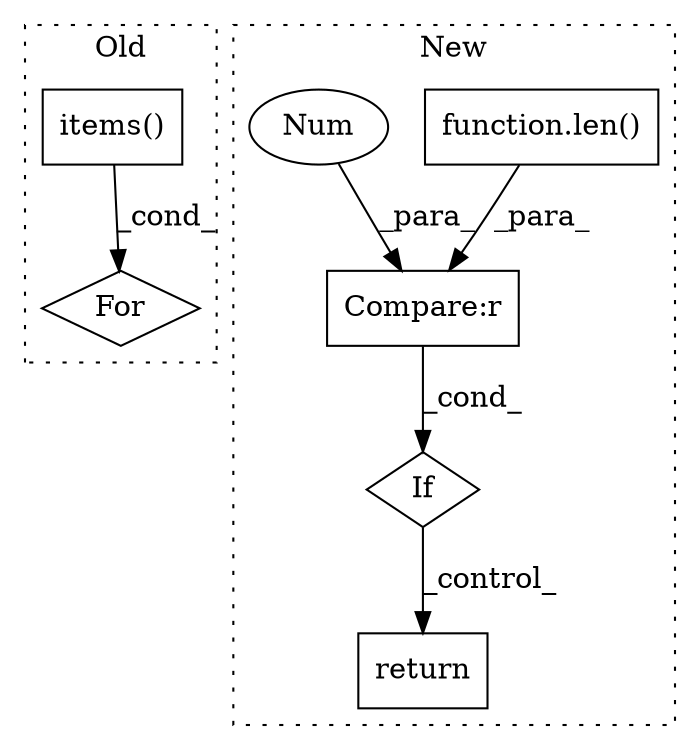 digraph G {
subgraph cluster0 {
1 [label="items()" a="75" s="4003" l="18" shape="box"];
3 [label="For" a="107" s="3974,4021" l="4,10" shape="diamond"];
label = "Old";
style="dotted";
}
subgraph cluster1 {
2 [label="function.len()" a="75" s="4049,4073" l="4,1" shape="box"];
4 [label="If" a="96" s="4046" l="3" shape="diamond"];
5 [label="Compare:r" a="40" s="4049" l="30" shape="box"];
6 [label="Num" a="76" s="4078" l="1" shape="ellipse"];
7 [label="return" a="93" s="4720" l="7" shape="box"];
label = "New";
style="dotted";
}
1 -> 3 [label="_cond_"];
2 -> 5 [label="_para_"];
4 -> 7 [label="_control_"];
5 -> 4 [label="_cond_"];
6 -> 5 [label="_para_"];
}